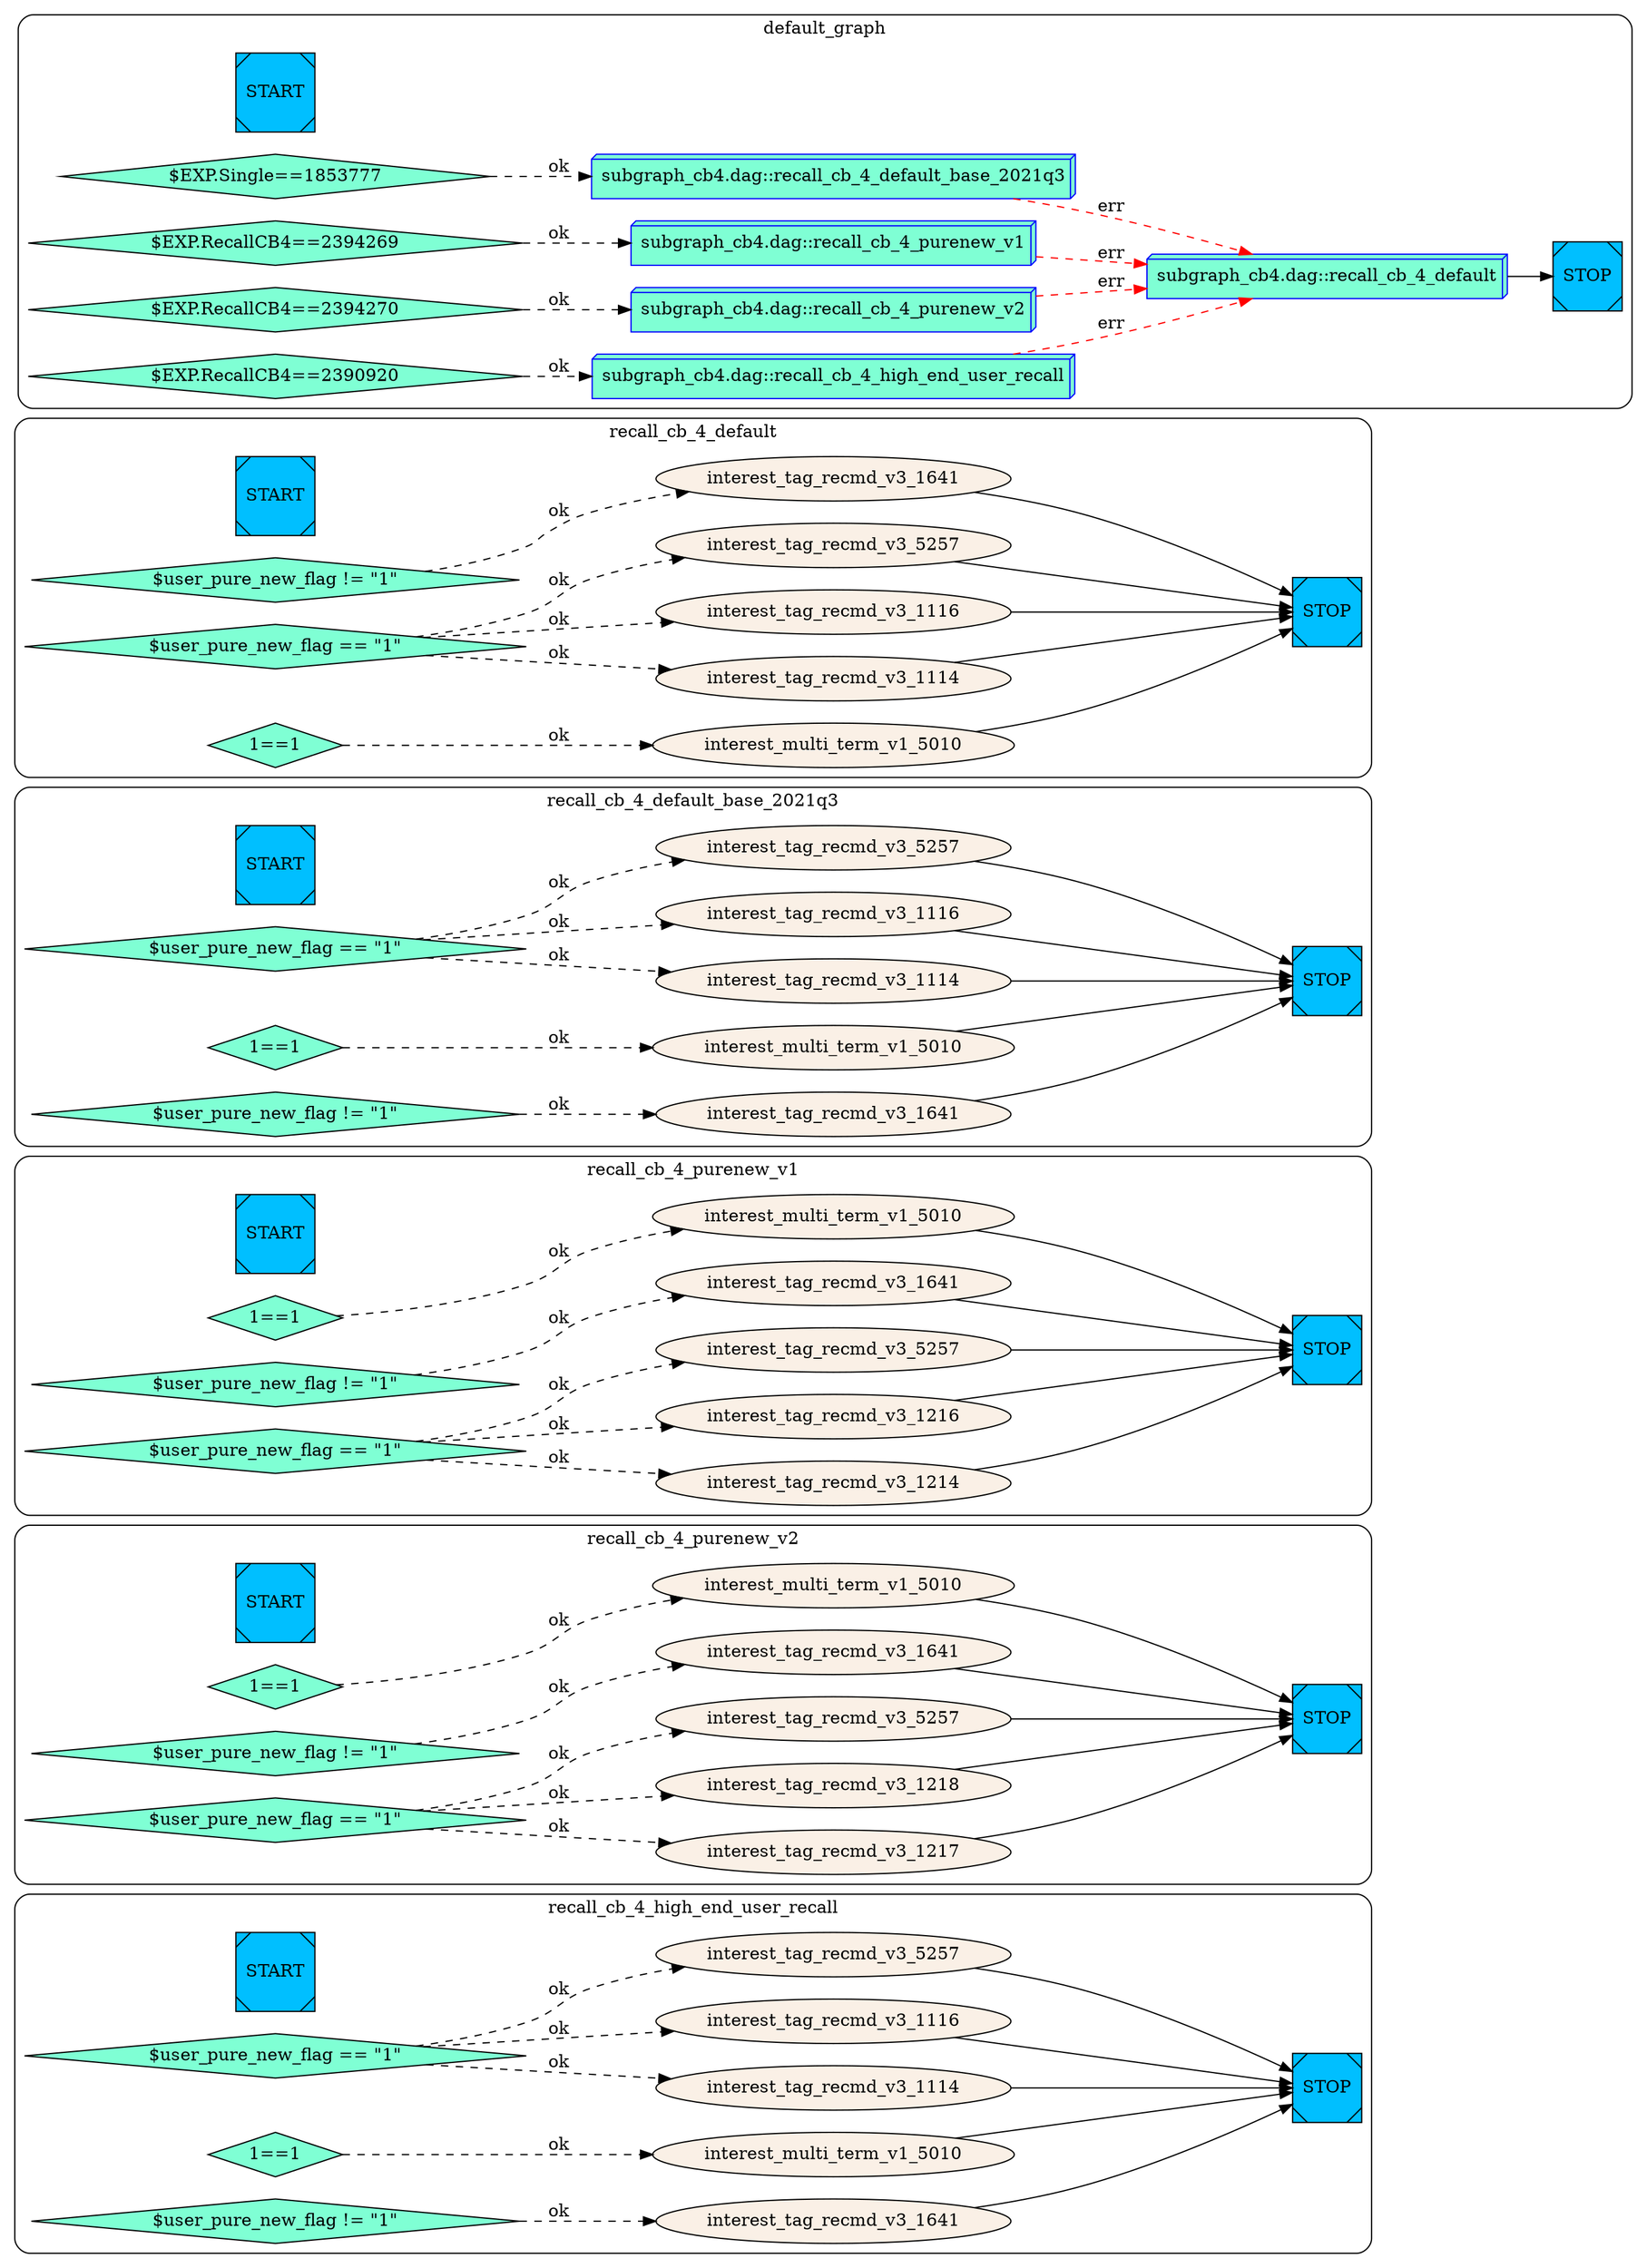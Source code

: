 digraph G {
    rankdir=LR;
  subgraph cluster_recall_cb_4_high_end_user_recall{
    style = rounded;
    label = "recall_cb_4_high_end_user_recall";
    recall_cb_4_high_end_user_recall__START__[color=black fillcolor=deepskyblue style=filled shape=Msquare label="START"];
    recall_cb_4_high_end_user_recall__STOP__[color=black fillcolor=deepskyblue style=filled shape=Msquare label="STOP"];
    recall_cb_4_high_end_user_recall_recall_cb_4_high_end_user_recall_2 [label="$user_pure_new_flag == \"1\"" shape=diamond color=black fillcolor=aquamarine style=filled];
    recall_cb_4_high_end_user_recall_interest_tag_recmd_v3_1114 [label="interest_tag_recmd_v3_1114" color=black fillcolor=linen style=filled];
    recall_cb_4_high_end_user_recall_interest_tag_recmd_v3_1116 [label="interest_tag_recmd_v3_1116" color=black fillcolor=linen style=filled];
    recall_cb_4_high_end_user_recall_interest_tag_recmd_v3_5257 [label="interest_tag_recmd_v3_5257" color=black fillcolor=linen style=filled];
    recall_cb_4_high_end_user_recall_recall_cb_4_high_end_user_recall_0 [label="1==1" shape=diamond color=black fillcolor=aquamarine style=filled];
    recall_cb_4_high_end_user_recall_interest_multi_term_v1_5010 [label="interest_multi_term_v1_5010" color=black fillcolor=linen style=filled];
    recall_cb_4_high_end_user_recall_recall_cb_4_high_end_user_recall_1 [label="$user_pure_new_flag != \"1\"" shape=diamond color=black fillcolor=aquamarine style=filled];
    recall_cb_4_high_end_user_recall_interest_tag_recmd_v3_1641 [label="interest_tag_recmd_v3_1641" color=black fillcolor=linen style=filled];
    recall_cb_4_high_end_user_recall_interest_tag_recmd_v3_1114 -> recall_cb_4_high_end_user_recall__STOP__;
    recall_cb_4_high_end_user_recall_recall_cb_4_high_end_user_recall_2 -> recall_cb_4_high_end_user_recall_interest_tag_recmd_v3_1114 [style=dashed label="ok"];
    recall_cb_4_high_end_user_recall_interest_tag_recmd_v3_1116 -> recall_cb_4_high_end_user_recall__STOP__;
    recall_cb_4_high_end_user_recall_recall_cb_4_high_end_user_recall_2 -> recall_cb_4_high_end_user_recall_interest_tag_recmd_v3_1116 [style=dashed label="ok"];
    recall_cb_4_high_end_user_recall_interest_tag_recmd_v3_5257 -> recall_cb_4_high_end_user_recall__STOP__;
    recall_cb_4_high_end_user_recall_recall_cb_4_high_end_user_recall_2 -> recall_cb_4_high_end_user_recall_interest_tag_recmd_v3_5257 [style=dashed label="ok"];
    recall_cb_4_high_end_user_recall_interest_multi_term_v1_5010 -> recall_cb_4_high_end_user_recall__STOP__;
    recall_cb_4_high_end_user_recall_recall_cb_4_high_end_user_recall_0 -> recall_cb_4_high_end_user_recall_interest_multi_term_v1_5010 [style=dashed label="ok"];
    recall_cb_4_high_end_user_recall_interest_tag_recmd_v3_1641 -> recall_cb_4_high_end_user_recall__STOP__;
    recall_cb_4_high_end_user_recall_recall_cb_4_high_end_user_recall_1 -> recall_cb_4_high_end_user_recall_interest_tag_recmd_v3_1641 [style=dashed label="ok"];
};
  subgraph cluster_recall_cb_4_purenew_v2{
    style = rounded;
    label = "recall_cb_4_purenew_v2";
    recall_cb_4_purenew_v2__START__[color=black fillcolor=deepskyblue style=filled shape=Msquare label="START"];
    recall_cb_4_purenew_v2__STOP__[color=black fillcolor=deepskyblue style=filled shape=Msquare label="STOP"];
    recall_cb_4_purenew_v2_interest_tag_recmd_v3_1217 [label="interest_tag_recmd_v3_1217" color=black fillcolor=linen style=filled];
    recall_cb_4_purenew_v2_interest_tag_recmd_v3_1218 [label="interest_tag_recmd_v3_1218" color=black fillcolor=linen style=filled];
    recall_cb_4_purenew_v2_interest_tag_recmd_v3_5257 [label="interest_tag_recmd_v3_5257" color=black fillcolor=linen style=filled];
    recall_cb_4_purenew_v2_recall_cb_4_purenew_v2_0 [label="1==1" shape=diamond color=black fillcolor=aquamarine style=filled];
    recall_cb_4_purenew_v2_interest_multi_term_v1_5010 [label="interest_multi_term_v1_5010" color=black fillcolor=linen style=filled];
    recall_cb_4_purenew_v2_recall_cb_4_purenew_v2_1 [label="$user_pure_new_flag != \"1\"" shape=diamond color=black fillcolor=aquamarine style=filled];
    recall_cb_4_purenew_v2_interest_tag_recmd_v3_1641 [label="interest_tag_recmd_v3_1641" color=black fillcolor=linen style=filled];
    recall_cb_4_purenew_v2_recall_cb_4_purenew_v2_2 [label="$user_pure_new_flag == \"1\"" shape=diamond color=black fillcolor=aquamarine style=filled];
    recall_cb_4_purenew_v2_interest_tag_recmd_v3_1641 -> recall_cb_4_purenew_v2__STOP__;
    recall_cb_4_purenew_v2_recall_cb_4_purenew_v2_1 -> recall_cb_4_purenew_v2_interest_tag_recmd_v3_1641 [style=dashed label="ok"];
    recall_cb_4_purenew_v2_interest_tag_recmd_v3_1217 -> recall_cb_4_purenew_v2__STOP__;
    recall_cb_4_purenew_v2_recall_cb_4_purenew_v2_2 -> recall_cb_4_purenew_v2_interest_tag_recmd_v3_1217 [style=dashed label="ok"];
    recall_cb_4_purenew_v2_interest_tag_recmd_v3_1218 -> recall_cb_4_purenew_v2__STOP__;
    recall_cb_4_purenew_v2_recall_cb_4_purenew_v2_2 -> recall_cb_4_purenew_v2_interest_tag_recmd_v3_1218 [style=dashed label="ok"];
    recall_cb_4_purenew_v2_interest_tag_recmd_v3_5257 -> recall_cb_4_purenew_v2__STOP__;
    recall_cb_4_purenew_v2_recall_cb_4_purenew_v2_2 -> recall_cb_4_purenew_v2_interest_tag_recmd_v3_5257 [style=dashed label="ok"];
    recall_cb_4_purenew_v2_interest_multi_term_v1_5010 -> recall_cb_4_purenew_v2__STOP__;
    recall_cb_4_purenew_v2_recall_cb_4_purenew_v2_0 -> recall_cb_4_purenew_v2_interest_multi_term_v1_5010 [style=dashed label="ok"];
};
  subgraph cluster_recall_cb_4_purenew_v1{
    style = rounded;
    label = "recall_cb_4_purenew_v1";
    recall_cb_4_purenew_v1__START__[color=black fillcolor=deepskyblue style=filled shape=Msquare label="START"];
    recall_cb_4_purenew_v1__STOP__[color=black fillcolor=deepskyblue style=filled shape=Msquare label="STOP"];
    recall_cb_4_purenew_v1_interest_tag_recmd_v3_1214 [label="interest_tag_recmd_v3_1214" color=black fillcolor=linen style=filled];
    recall_cb_4_purenew_v1_interest_tag_recmd_v3_1216 [label="interest_tag_recmd_v3_1216" color=black fillcolor=linen style=filled];
    recall_cb_4_purenew_v1_interest_tag_recmd_v3_5257 [label="interest_tag_recmd_v3_5257" color=black fillcolor=linen style=filled];
    recall_cb_4_purenew_v1_recall_cb_4_purenew_v1_0 [label="1==1" shape=diamond color=black fillcolor=aquamarine style=filled];
    recall_cb_4_purenew_v1_interest_multi_term_v1_5010 [label="interest_multi_term_v1_5010" color=black fillcolor=linen style=filled];
    recall_cb_4_purenew_v1_recall_cb_4_purenew_v1_1 [label="$user_pure_new_flag != \"1\"" shape=diamond color=black fillcolor=aquamarine style=filled];
    recall_cb_4_purenew_v1_interest_tag_recmd_v3_1641 [label="interest_tag_recmd_v3_1641" color=black fillcolor=linen style=filled];
    recall_cb_4_purenew_v1_recall_cb_4_purenew_v1_2 [label="$user_pure_new_flag == \"1\"" shape=diamond color=black fillcolor=aquamarine style=filled];
    recall_cb_4_purenew_v1_interest_tag_recmd_v3_1216 -> recall_cb_4_purenew_v1__STOP__;
    recall_cb_4_purenew_v1_recall_cb_4_purenew_v1_2 -> recall_cb_4_purenew_v1_interest_tag_recmd_v3_1216 [style=dashed label="ok"];
    recall_cb_4_purenew_v1_interest_tag_recmd_v3_5257 -> recall_cb_4_purenew_v1__STOP__;
    recall_cb_4_purenew_v1_recall_cb_4_purenew_v1_2 -> recall_cb_4_purenew_v1_interest_tag_recmd_v3_5257 [style=dashed label="ok"];
    recall_cb_4_purenew_v1_interest_multi_term_v1_5010 -> recall_cb_4_purenew_v1__STOP__;
    recall_cb_4_purenew_v1_recall_cb_4_purenew_v1_0 -> recall_cb_4_purenew_v1_interest_multi_term_v1_5010 [style=dashed label="ok"];
    recall_cb_4_purenew_v1_interest_tag_recmd_v3_1641 -> recall_cb_4_purenew_v1__STOP__;
    recall_cb_4_purenew_v1_recall_cb_4_purenew_v1_1 -> recall_cb_4_purenew_v1_interest_tag_recmd_v3_1641 [style=dashed label="ok"];
    recall_cb_4_purenew_v1_interest_tag_recmd_v3_1214 -> recall_cb_4_purenew_v1__STOP__;
    recall_cb_4_purenew_v1_recall_cb_4_purenew_v1_2 -> recall_cb_4_purenew_v1_interest_tag_recmd_v3_1214 [style=dashed label="ok"];
};
  subgraph cluster_recall_cb_4_default_base_2021q3{
    style = rounded;
    label = "recall_cb_4_default_base_2021q3";
    recall_cb_4_default_base_2021q3__START__[color=black fillcolor=deepskyblue style=filled shape=Msquare label="START"];
    recall_cb_4_default_base_2021q3__STOP__[color=black fillcolor=deepskyblue style=filled shape=Msquare label="STOP"];
    recall_cb_4_default_base_2021q3_recall_cb_4_default_base_2021q3_2 [label="$user_pure_new_flag == \"1\"" shape=diamond color=black fillcolor=aquamarine style=filled];
    recall_cb_4_default_base_2021q3_interest_tag_recmd_v3_1114 [label="interest_tag_recmd_v3_1114" color=black fillcolor=linen style=filled];
    recall_cb_4_default_base_2021q3_interest_tag_recmd_v3_1116 [label="interest_tag_recmd_v3_1116" color=black fillcolor=linen style=filled];
    recall_cb_4_default_base_2021q3_interest_tag_recmd_v3_5257 [label="interest_tag_recmd_v3_5257" color=black fillcolor=linen style=filled];
    recall_cb_4_default_base_2021q3_recall_cb_4_default_base_2021q3_0 [label="1==1" shape=diamond color=black fillcolor=aquamarine style=filled];
    recall_cb_4_default_base_2021q3_interest_multi_term_v1_5010 [label="interest_multi_term_v1_5010" color=black fillcolor=linen style=filled];
    recall_cb_4_default_base_2021q3_recall_cb_4_default_base_2021q3_1 [label="$user_pure_new_flag != \"1\"" shape=diamond color=black fillcolor=aquamarine style=filled];
    recall_cb_4_default_base_2021q3_interest_tag_recmd_v3_1641 [label="interest_tag_recmd_v3_1641" color=black fillcolor=linen style=filled];
    recall_cb_4_default_base_2021q3_interest_tag_recmd_v3_5257 -> recall_cb_4_default_base_2021q3__STOP__;
    recall_cb_4_default_base_2021q3_recall_cb_4_default_base_2021q3_2 -> recall_cb_4_default_base_2021q3_interest_tag_recmd_v3_5257 [style=dashed label="ok"];
    recall_cb_4_default_base_2021q3_interest_multi_term_v1_5010 -> recall_cb_4_default_base_2021q3__STOP__;
    recall_cb_4_default_base_2021q3_recall_cb_4_default_base_2021q3_0 -> recall_cb_4_default_base_2021q3_interest_multi_term_v1_5010 [style=dashed label="ok"];
    recall_cb_4_default_base_2021q3_interest_tag_recmd_v3_1641 -> recall_cb_4_default_base_2021q3__STOP__;
    recall_cb_4_default_base_2021q3_recall_cb_4_default_base_2021q3_1 -> recall_cb_4_default_base_2021q3_interest_tag_recmd_v3_1641 [style=dashed label="ok"];
    recall_cb_4_default_base_2021q3_interest_tag_recmd_v3_1114 -> recall_cb_4_default_base_2021q3__STOP__;
    recall_cb_4_default_base_2021q3_recall_cb_4_default_base_2021q3_2 -> recall_cb_4_default_base_2021q3_interest_tag_recmd_v3_1114 [style=dashed label="ok"];
    recall_cb_4_default_base_2021q3_interest_tag_recmd_v3_1116 -> recall_cb_4_default_base_2021q3__STOP__;
    recall_cb_4_default_base_2021q3_recall_cb_4_default_base_2021q3_2 -> recall_cb_4_default_base_2021q3_interest_tag_recmd_v3_1116 [style=dashed label="ok"];
};
  subgraph cluster_recall_cb_4_default{
    style = rounded;
    label = "recall_cb_4_default";
    recall_cb_4_default__START__[color=black fillcolor=deepskyblue style=filled shape=Msquare label="START"];
    recall_cb_4_default__STOP__[color=black fillcolor=deepskyblue style=filled shape=Msquare label="STOP"];
    recall_cb_4_default_recall_cb_4_default_1 [label="$user_pure_new_flag != \"1\"" shape=diamond color=black fillcolor=aquamarine style=filled];
    recall_cb_4_default_interest_tag_recmd_v3_1641 [label="interest_tag_recmd_v3_1641" color=black fillcolor=linen style=filled];
    recall_cb_4_default_recall_cb_4_default_2 [label="$user_pure_new_flag == \"1\"" shape=diamond color=black fillcolor=aquamarine style=filled];
    recall_cb_4_default_interest_tag_recmd_v3_1114 [label="interest_tag_recmd_v3_1114" color=black fillcolor=linen style=filled];
    recall_cb_4_default_interest_tag_recmd_v3_1116 [label="interest_tag_recmd_v3_1116" color=black fillcolor=linen style=filled];
    recall_cb_4_default_interest_tag_recmd_v3_5257 [label="interest_tag_recmd_v3_5257" color=black fillcolor=linen style=filled];
    recall_cb_4_default_recall_cb_4_default_0 [label="1==1" shape=diamond color=black fillcolor=aquamarine style=filled];
    recall_cb_4_default_interest_multi_term_v1_5010 [label="interest_multi_term_v1_5010" color=black fillcolor=linen style=filled];
    recall_cb_4_default_interest_multi_term_v1_5010 -> recall_cb_4_default__STOP__;
    recall_cb_4_default_recall_cb_4_default_0 -> recall_cb_4_default_interest_multi_term_v1_5010 [style=dashed label="ok"];
    recall_cb_4_default_interest_tag_recmd_v3_1641 -> recall_cb_4_default__STOP__;
    recall_cb_4_default_recall_cb_4_default_1 -> recall_cb_4_default_interest_tag_recmd_v3_1641 [style=dashed label="ok"];
    recall_cb_4_default_interest_tag_recmd_v3_1114 -> recall_cb_4_default__STOP__;
    recall_cb_4_default_recall_cb_4_default_2 -> recall_cb_4_default_interest_tag_recmd_v3_1114 [style=dashed label="ok"];
    recall_cb_4_default_interest_tag_recmd_v3_1116 -> recall_cb_4_default__STOP__;
    recall_cb_4_default_recall_cb_4_default_2 -> recall_cb_4_default_interest_tag_recmd_v3_1116 [style=dashed label="ok"];
    recall_cb_4_default_interest_tag_recmd_v3_5257 -> recall_cb_4_default__STOP__;
    recall_cb_4_default_recall_cb_4_default_2 -> recall_cb_4_default_interest_tag_recmd_v3_5257 [style=dashed label="ok"];
};
  subgraph cluster_default_graph{
    style = rounded;
    label = "default_graph";
    default_graph__START__[color=black fillcolor=deepskyblue style=filled shape=Msquare label="START"];
    default_graph__STOP__[color=black fillcolor=deepskyblue style=filled shape=Msquare label="STOP"];
    default_graph_subgraph_invoke_recall_cb_4_high_end_user_recall [label="subgraph_cb4.dag::recall_cb_4_high_end_user_recall" shape=box3d, color=blue fillcolor=aquamarine style=filled];
    default_graph_subgraph_invoke_base_graph [label="subgraph_cb4.dag::recall_cb_4_default" shape=box3d, color=blue fillcolor=aquamarine style=filled];
    default_graph_default_graph_0 [label="$EXP.Single==1853777" shape=diamond color=black fillcolor=aquamarine style=filled];
    default_graph_default_graph_1 [label="$EXP.RecallCB4==2394269" shape=diamond color=black fillcolor=aquamarine style=filled];
    default_graph_subgraph_invoke_recall_cb_4_purenew_v1 [label="subgraph_cb4.dag::recall_cb_4_purenew_v1" shape=box3d, color=blue fillcolor=aquamarine style=filled];
    default_graph_subgraph_invoke_recall_cb_4_purenew_v2 [label="subgraph_cb4.dag::recall_cb_4_purenew_v2" shape=box3d, color=blue fillcolor=aquamarine style=filled];
    default_graph_subgraph_invoke_random_base_2021q3 [label="subgraph_cb4.dag::recall_cb_4_default_base_2021q3" shape=box3d, color=blue fillcolor=aquamarine style=filled];
    default_graph_default_graph_2 [label="$EXP.RecallCB4==2394270" shape=diamond color=black fillcolor=aquamarine style=filled];
    default_graph_default_graph_3 [label="$EXP.RecallCB4==2390920" shape=diamond color=black fillcolor=aquamarine style=filled];
    default_graph_default_graph_0 -> default_graph_subgraph_invoke_random_base_2021q3 [style=dashed label="ok"];
    default_graph_default_graph_3 -> default_graph_subgraph_invoke_recall_cb_4_high_end_user_recall [style=dashed label="ok"];
    default_graph_subgraph_invoke_base_graph -> default_graph__STOP__;
    default_graph_subgraph_invoke_random_base_2021q3 -> default_graph_subgraph_invoke_base_graph [style=dashed color=red label="err"];
    default_graph_subgraph_invoke_recall_cb_4_purenew_v1 -> default_graph_subgraph_invoke_base_graph [style=dashed color=red label="err"];
    default_graph_subgraph_invoke_recall_cb_4_purenew_v2 -> default_graph_subgraph_invoke_base_graph [style=dashed color=red label="err"];
    default_graph_subgraph_invoke_recall_cb_4_high_end_user_recall -> default_graph_subgraph_invoke_base_graph [style=dashed color=red label="err"];
    default_graph_default_graph_1 -> default_graph_subgraph_invoke_recall_cb_4_purenew_v1 [style=dashed label="ok"];
    default_graph_default_graph_2 -> default_graph_subgraph_invoke_recall_cb_4_purenew_v2 [style=dashed label="ok"];
};
}
